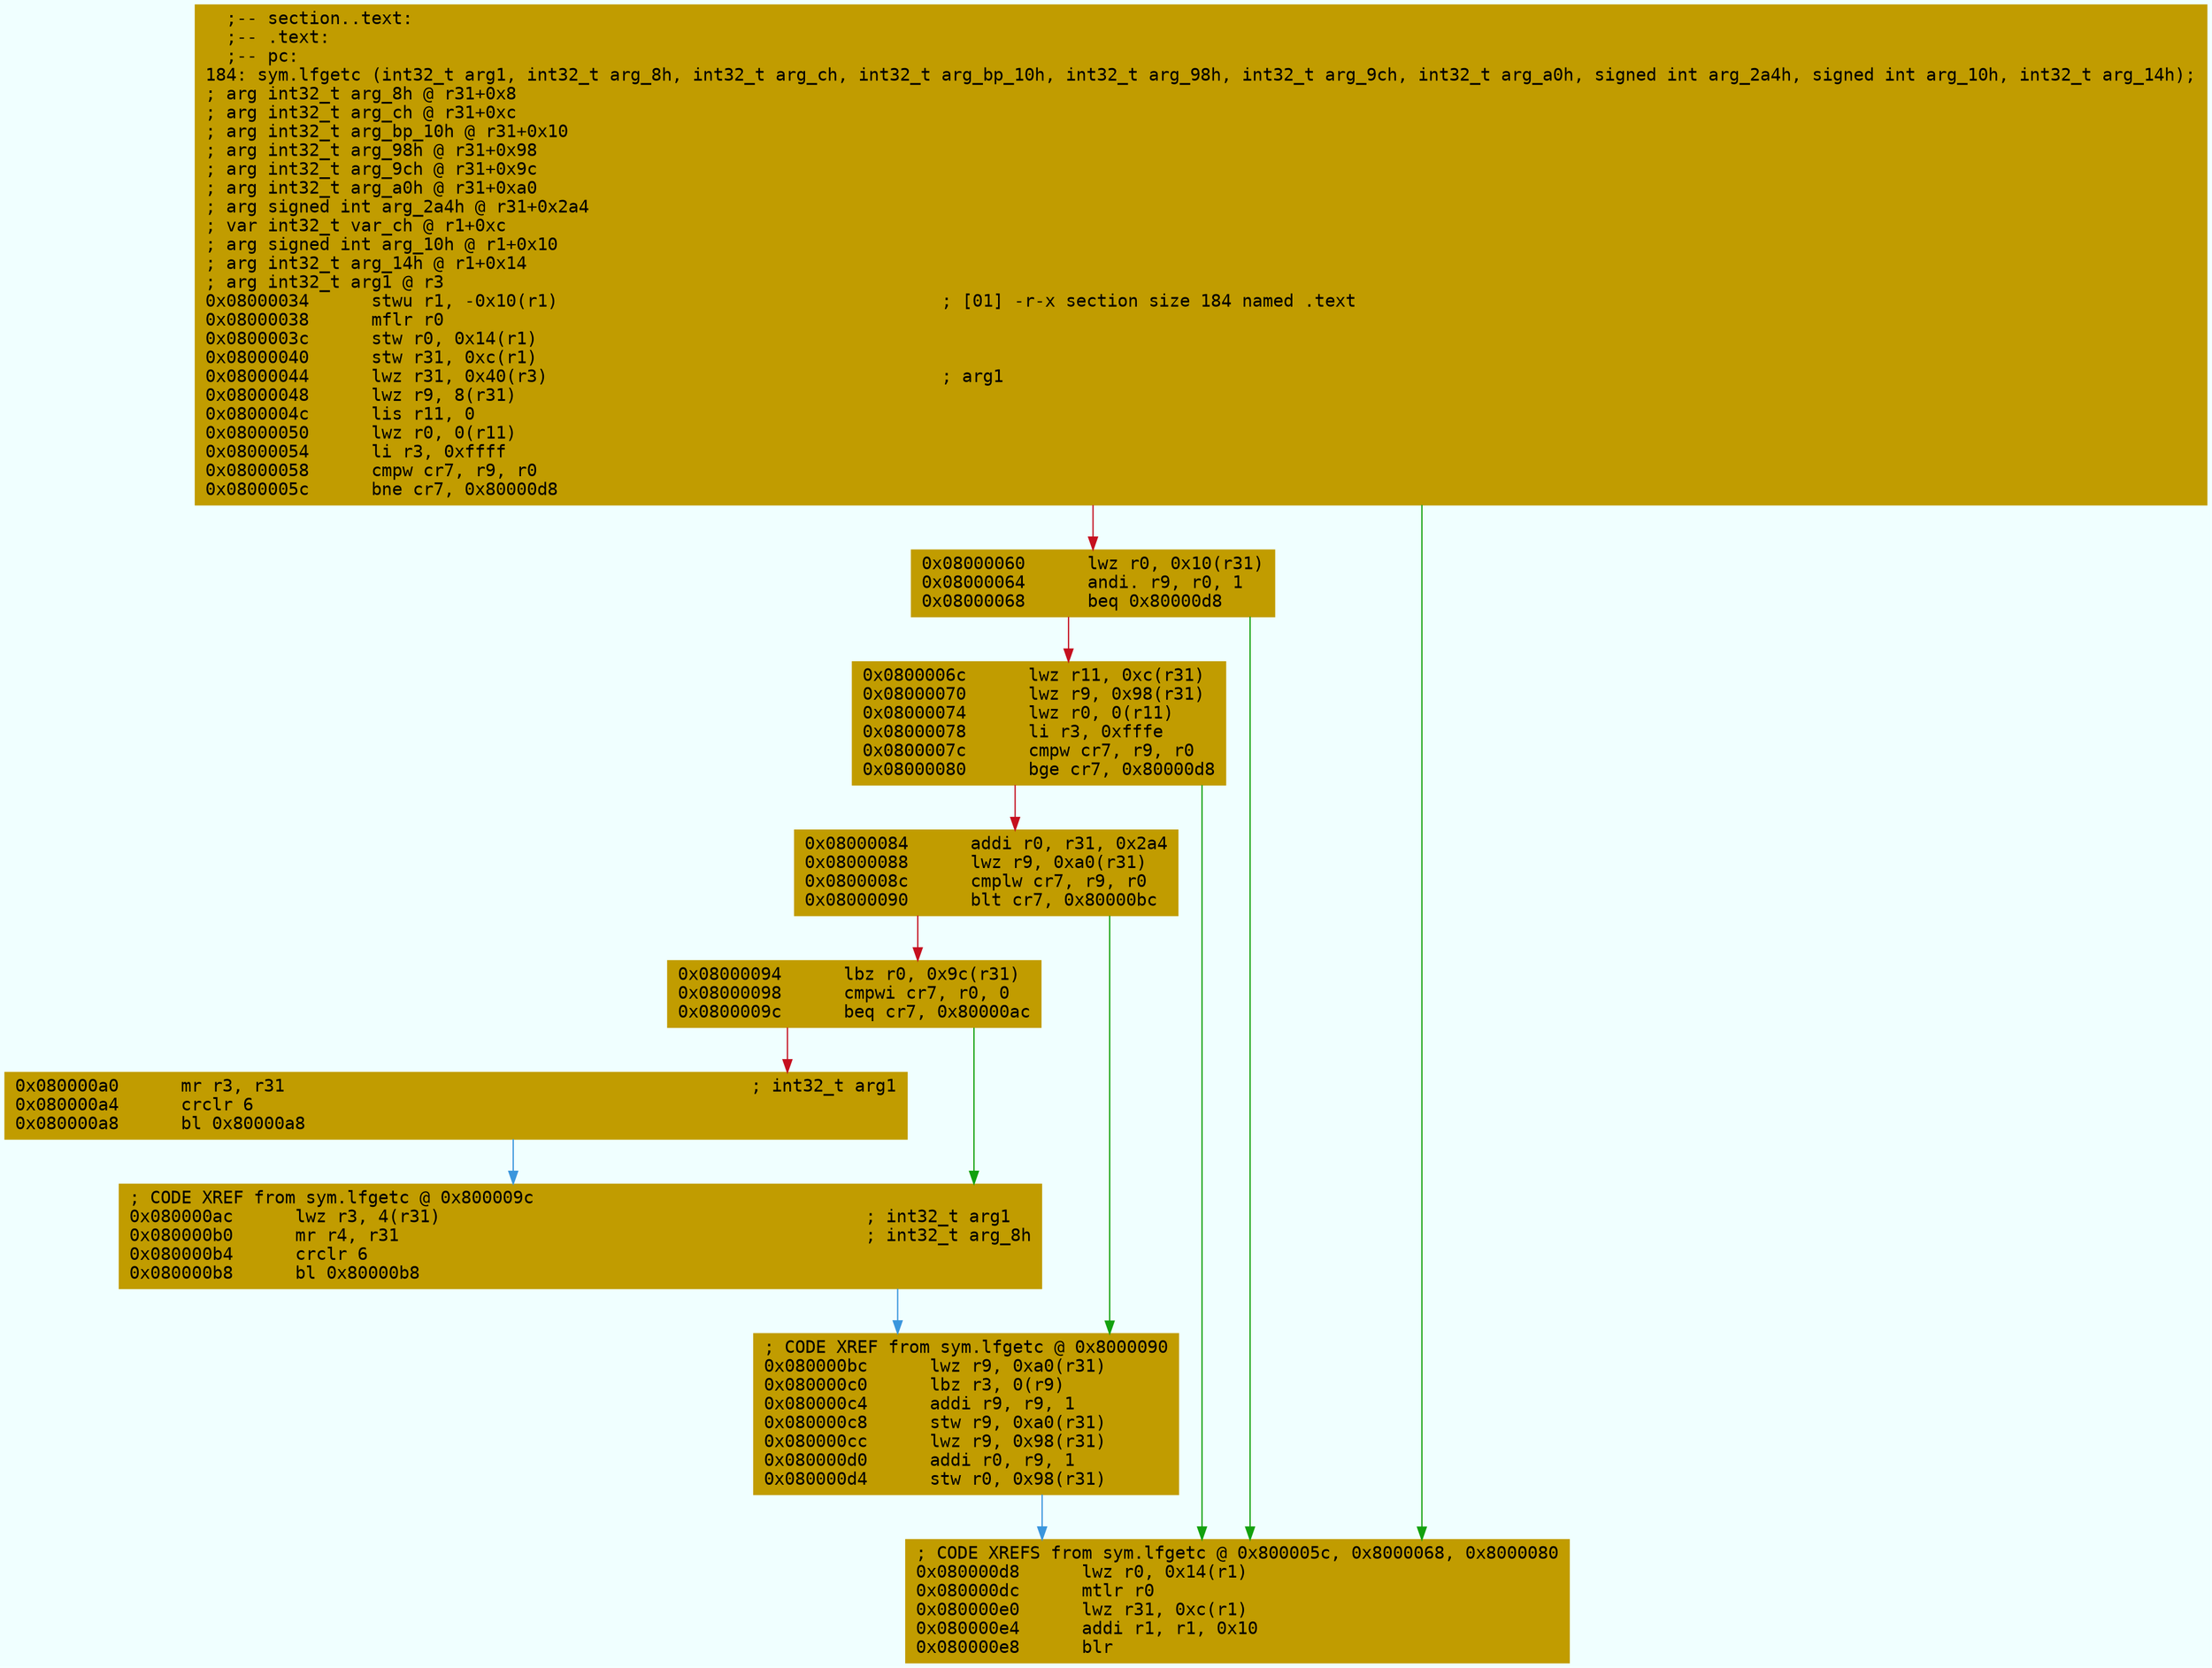 digraph code {
	graph [bgcolor=azure fontsize=8 fontname="Courier" splines="ortho"];
	node [fillcolor=gray style=filled shape=box];
	edge [arrowhead="normal"];
	"0x08000034" [URL="sym.lfgetc/0x08000034", fillcolor="#c19c00",color="#c19c00", fontname="Courier",label="  ;-- section..text:\l  ;-- .text:\l  ;-- pc:\l184: sym.lfgetc (int32_t arg1, int32_t arg_8h, int32_t arg_ch, int32_t arg_bp_10h, int32_t arg_98h, int32_t arg_9ch, int32_t arg_a0h, signed int arg_2a4h, signed int arg_10h, int32_t arg_14h);\l; arg int32_t arg_8h @ r31+0x8\l; arg int32_t arg_ch @ r31+0xc\l; arg int32_t arg_bp_10h @ r31+0x10\l; arg int32_t arg_98h @ r31+0x98\l; arg int32_t arg_9ch @ r31+0x9c\l; arg int32_t arg_a0h @ r31+0xa0\l; arg signed int arg_2a4h @ r31+0x2a4\l; var int32_t var_ch @ r1+0xc\l; arg signed int arg_10h @ r1+0x10\l; arg int32_t arg_14h @ r1+0x14\l; arg int32_t arg1 @ r3\l0x08000034      stwu r1, -0x10(r1)                                     ; [01] -r-x section size 184 named .text\l0x08000038      mflr r0\l0x0800003c      stw r0, 0x14(r1)\l0x08000040      stw r31, 0xc(r1)\l0x08000044      lwz r31, 0x40(r3)                                      ; arg1\l0x08000048      lwz r9, 8(r31)\l0x0800004c      lis r11, 0\l0x08000050      lwz r0, 0(r11)\l0x08000054      li r3, 0xffff\l0x08000058      cmpw cr7, r9, r0\l0x0800005c      bne cr7, 0x80000d8\l"]
	"0x08000060" [URL="sym.lfgetc/0x08000060", fillcolor="#c19c00",color="#c19c00", fontname="Courier",label="0x08000060      lwz r0, 0x10(r31)\l0x08000064      andi. r9, r0, 1\l0x08000068      beq 0x80000d8\l"]
	"0x0800006c" [URL="sym.lfgetc/0x0800006c", fillcolor="#c19c00",color="#c19c00", fontname="Courier",label="0x0800006c      lwz r11, 0xc(r31)\l0x08000070      lwz r9, 0x98(r31)\l0x08000074      lwz r0, 0(r11)\l0x08000078      li r3, 0xfffe\l0x0800007c      cmpw cr7, r9, r0\l0x08000080      bge cr7, 0x80000d8\l"]
	"0x08000084" [URL="sym.lfgetc/0x08000084", fillcolor="#c19c00",color="#c19c00", fontname="Courier",label="0x08000084      addi r0, r31, 0x2a4\l0x08000088      lwz r9, 0xa0(r31)\l0x0800008c      cmplw cr7, r9, r0\l0x08000090      blt cr7, 0x80000bc\l"]
	"0x08000094" [URL="sym.lfgetc/0x08000094", fillcolor="#c19c00",color="#c19c00", fontname="Courier",label="0x08000094      lbz r0, 0x9c(r31)\l0x08000098      cmpwi cr7, r0, 0\l0x0800009c      beq cr7, 0x80000ac\l"]
	"0x080000a0" [URL="sym.lfgetc/0x080000a0", fillcolor="#c19c00",color="#c19c00", fontname="Courier",label="0x080000a0      mr r3, r31                                             ; int32_t arg1\l0x080000a4      crclr 6\l0x080000a8      bl 0x80000a8\l"]
	"0x080000ac" [URL="sym.lfgetc/0x080000ac", fillcolor="#c19c00",color="#c19c00", fontname="Courier",label="; CODE XREF from sym.lfgetc @ 0x800009c\l0x080000ac      lwz r3, 4(r31)                                         ; int32_t arg1\l0x080000b0      mr r4, r31                                             ; int32_t arg_8h\l0x080000b4      crclr 6\l0x080000b8      bl 0x80000b8\l"]
	"0x080000bc" [URL="sym.lfgetc/0x080000bc", fillcolor="#c19c00",color="#c19c00", fontname="Courier",label="; CODE XREF from sym.lfgetc @ 0x8000090\l0x080000bc      lwz r9, 0xa0(r31)\l0x080000c0      lbz r3, 0(r9)\l0x080000c4      addi r9, r9, 1\l0x080000c8      stw r9, 0xa0(r31)\l0x080000cc      lwz r9, 0x98(r31)\l0x080000d0      addi r0, r9, 1\l0x080000d4      stw r0, 0x98(r31)\l"]
	"0x080000d8" [URL="sym.lfgetc/0x080000d8", fillcolor="#c19c00",color="#c19c00", fontname="Courier",label="; CODE XREFS from sym.lfgetc @ 0x800005c, 0x8000068, 0x8000080\l0x080000d8      lwz r0, 0x14(r1)\l0x080000dc      mtlr r0\l0x080000e0      lwz r31, 0xc(r1)\l0x080000e4      addi r1, r1, 0x10\l0x080000e8      blr\l"]
        "0x08000034" -> "0x080000d8" [color="#13a10e"];
        "0x08000034" -> "0x08000060" [color="#c50f1f"];
        "0x08000060" -> "0x080000d8" [color="#13a10e"];
        "0x08000060" -> "0x0800006c" [color="#c50f1f"];
        "0x0800006c" -> "0x080000d8" [color="#13a10e"];
        "0x0800006c" -> "0x08000084" [color="#c50f1f"];
        "0x08000084" -> "0x080000bc" [color="#13a10e"];
        "0x08000084" -> "0x08000094" [color="#c50f1f"];
        "0x08000094" -> "0x080000ac" [color="#13a10e"];
        "0x08000094" -> "0x080000a0" [color="#c50f1f"];
        "0x080000a0" -> "0x080000ac" [color="#3a96dd"];
        "0x080000ac" -> "0x080000bc" [color="#3a96dd"];
        "0x080000bc" -> "0x080000d8" [color="#3a96dd"];
}
